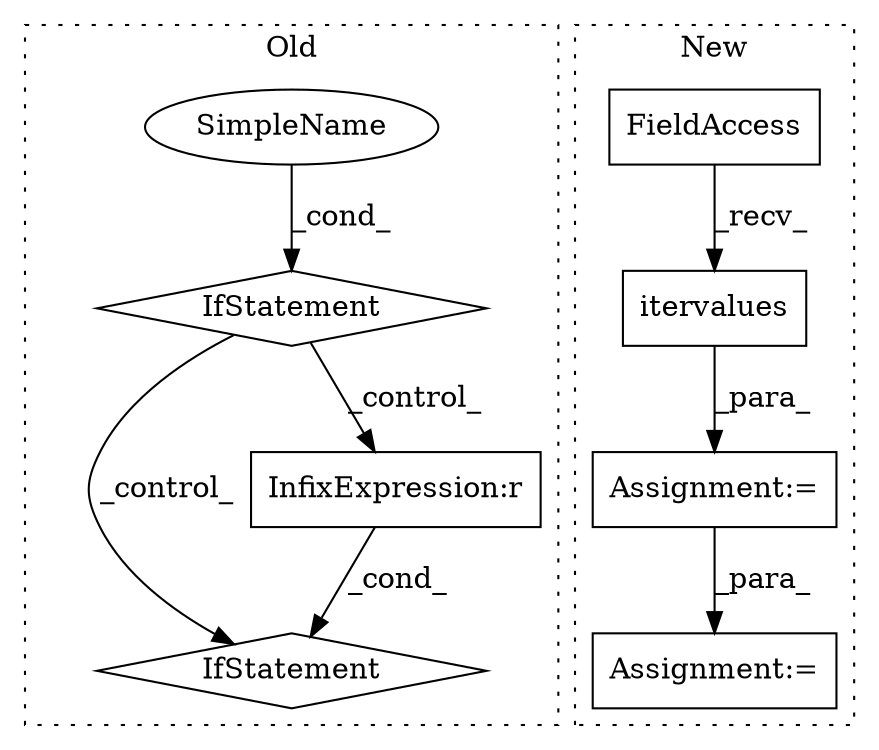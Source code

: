 digraph G {
subgraph cluster0 {
1 [label="IfStatement" a="25" s="4796" l="3" shape="diamond"];
4 [label="SimpleName" a="42" s="4981" l="5" shape="ellipse"];
5 [label="InfixExpression:r" a="27" s="4790" l="3" shape="box"];
6 [label="IfStatement" a="25" s="4942" l="44" shape="diamond"];
label = "Old";
style="dotted";
}
subgraph cluster1 {
2 [label="itervalues" a="32" s="4065" l="12" shape="box"];
3 [label="Assignment:=" a="7" s="3928" l="12" shape="box"];
7 [label="FieldAccess" a="22" s="4032" l="32" shape="box"];
8 [label="Assignment:=" a="7" s="4020" l="66" shape="box"];
label = "New";
style="dotted";
}
2 -> 8 [label="_para_"];
4 -> 6 [label="_cond_"];
5 -> 1 [label="_cond_"];
6 -> 1 [label="_control_"];
6 -> 5 [label="_control_"];
7 -> 2 [label="_recv_"];
8 -> 3 [label="_para_"];
}